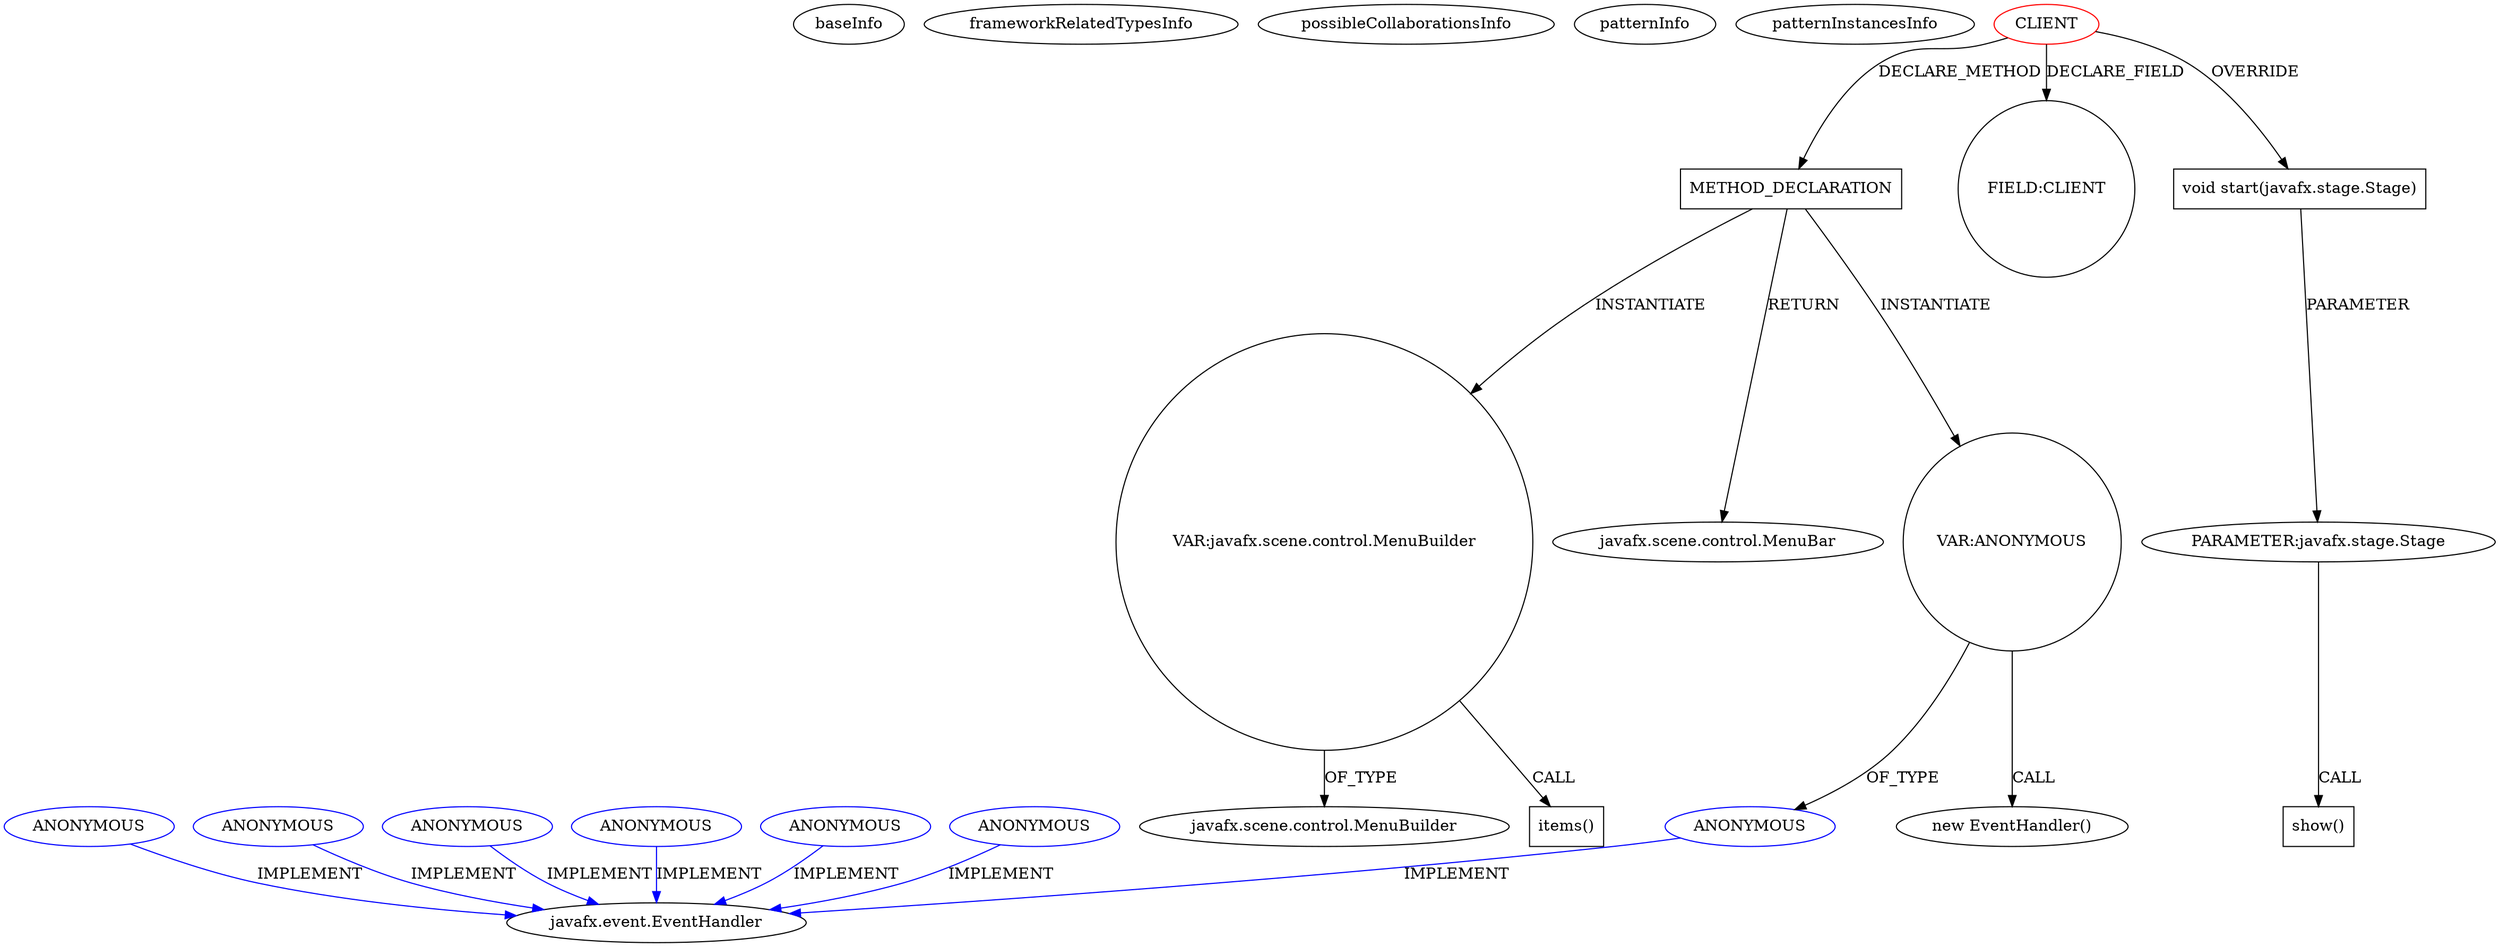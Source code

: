 digraph {
baseInfo[graphId=3950,category="pattern",isAnonymous=false,possibleRelation=false]
frameworkRelatedTypesInfo[]
possibleCollaborationsInfo[]
patternInfo[frequency=2.0,patternRootClient=0]
patternInstancesInfo[0="JoshRobertson-BFSim~/JoshRobertson-BFSim/BFSim-master/src/simulator/FXLauncher.java~FXLauncher~715",1="KraiZeur-library~/KraiZeur-library/library-master/src/application/main/Main.java~Main~737"]
97[label="javafx.scene.control.MenuBuilder",vertexType="FRAMEWORK_CLASS_TYPE",isFrameworkType=false]
98[label="VAR:javafx.scene.control.MenuBuilder",vertexType="VARIABLE_EXPRESION",isFrameworkType=false,shape=circle]
99[label="items()",vertexType="INSIDE_CALL",isFrameworkType=false,shape=box]
66[label="METHOD_DECLARATION",vertexType="CLIENT_METHOD_DECLARATION",isFrameworkType=false,shape=box]
0[label="CLIENT",vertexType="ROOT_CLIENT_CLASS_DECLARATION",isFrameworkType=false,color=red]
67[label="javafx.scene.control.MenuBar",vertexType="FRAMEWORK_CLASS_TYPE",isFrameworkType=false]
92[label="VAR:ANONYMOUS",vertexType="VARIABLE_EXPRESION",isFrameworkType=false,shape=circle]
93[label="ANONYMOUS",vertexType="REFERENCE_ANONYMOUS_DECLARATION",isFrameworkType=false,color=blue]
91[label="new EventHandler()",vertexType="CONSTRUCTOR_CALL",isFrameworkType=false]
14[label="FIELD:CLIENT",vertexType="FIELD_DECLARATION",isFrameworkType=false,shape=circle]
19[label="void start(javafx.stage.Stage)",vertexType="OVERRIDING_METHOD_DECLARATION",isFrameworkType=false,shape=box]
20[label="PARAMETER:javafx.stage.Stage",vertexType="PARAMETER_DECLARATION",isFrameworkType=false]
65[label="show()",vertexType="INSIDE_CALL",isFrameworkType=false,shape=box]
94[label="javafx.event.EventHandler",vertexType="FRAMEWORK_INTERFACE_TYPE",isFrameworkType=false]
160[label="ANONYMOUS",vertexType="REFERENCE_ANONYMOUS_DECLARATION",isFrameworkType=false,color=blue]
207[label="ANONYMOUS",vertexType="REFERENCE_ANONYMOUS_DECLARATION",isFrameworkType=false,color=blue]
147[label="ANONYMOUS",vertexType="REFERENCE_ANONYMOUS_DECLARATION",isFrameworkType=false,color=blue]
141[label="ANONYMOUS",vertexType="REFERENCE_ANONYMOUS_DECLARATION",isFrameworkType=false,color=blue]
236[label="ANONYMOUS",vertexType="REFERENCE_ANONYMOUS_DECLARATION",isFrameworkType=false,color=blue]
173[label="ANONYMOUS",vertexType="REFERENCE_ANONYMOUS_DECLARATION",isFrameworkType=false,color=blue]
141->94[label="IMPLEMENT",color=blue]
147->94[label="IMPLEMENT",color=blue]
98->97[label="OF_TYPE"]
66->92[label="INSTANTIATE"]
20->65[label="CALL"]
19->20[label="PARAMETER"]
173->94[label="IMPLEMENT",color=blue]
0->66[label="DECLARE_METHOD"]
236->94[label="IMPLEMENT",color=blue]
98->99[label="CALL"]
66->67[label="RETURN"]
0->14[label="DECLARE_FIELD"]
0->19[label="OVERRIDE"]
92->91[label="CALL"]
160->94[label="IMPLEMENT",color=blue]
207->94[label="IMPLEMENT",color=blue]
92->93[label="OF_TYPE"]
66->98[label="INSTANTIATE"]
93->94[label="IMPLEMENT",color=blue]
}
